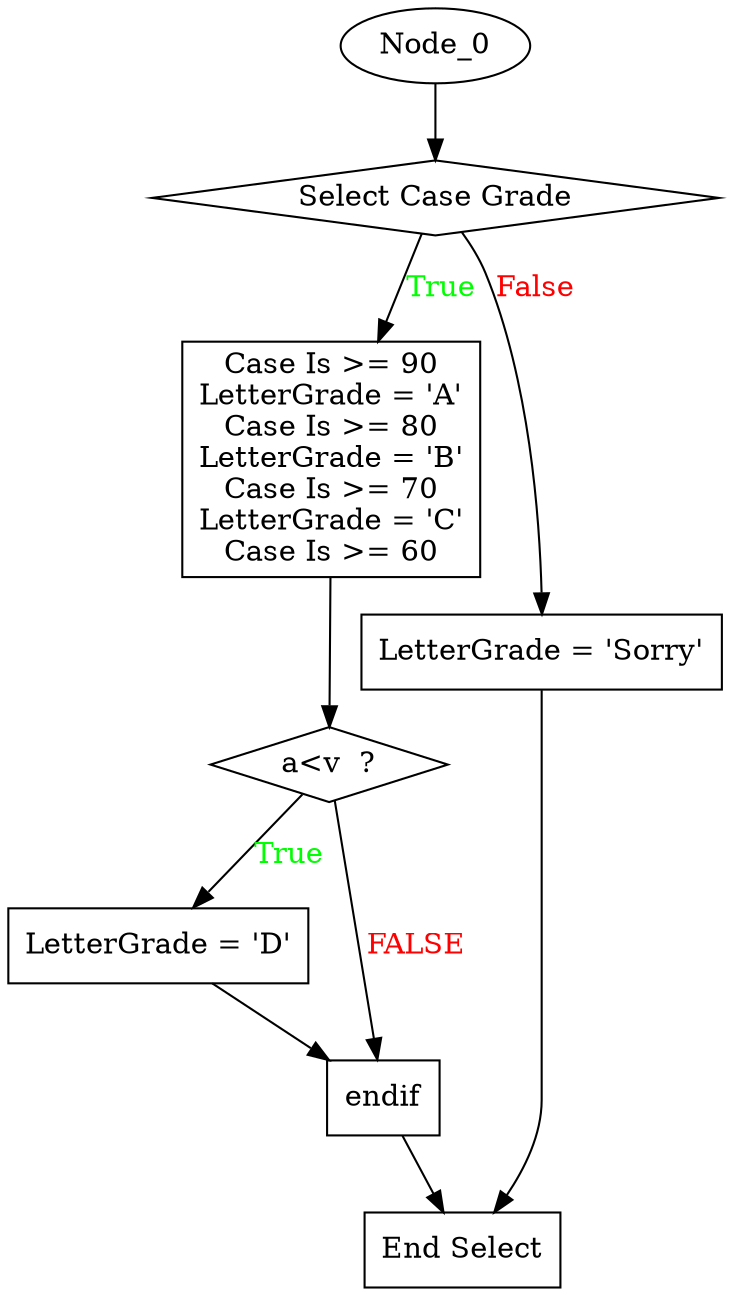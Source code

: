 digraph G{
Node_1 [ label ="Select Case Grade",shape="diamond"];
Node_2 [ label ="Case Is >= 90\nLetterGrade = 'A'\nCase Is >= 80\nLetterGrade = 'B'\nCase Is >= 70\nLetterGrade = 'C'\nCase Is >= 60",shape="box"];
Node_3 [ label ="a<v  ?",shape="diamond"];
Node_4 [ label ="LetterGrade = 'D'",shape="box"];
Node_5 [ label ="endif",shape="box"];
Node_6 [ label ="LetterGrade = 'Sorry'",shape="box"];
Node_7 [ label ="End Select",shape="box"];
Node_1 -> Node_2 [label="True",fontcolor="GREEN"];
Node_0 -> Node_1;
Node_3 -> Node_4 [label="True",fontcolor="GREEN"];
Node_2 -> Node_3;
Node_3 -> Node_5 [label="FALSE",fontcolor="RED"];
Node_4 -> Node_5;
Node_1 -> Node_6 [label="False",fontcolor="RED"];
Node_5 -> Node_7;
Node_6 -> Node_7;
}
